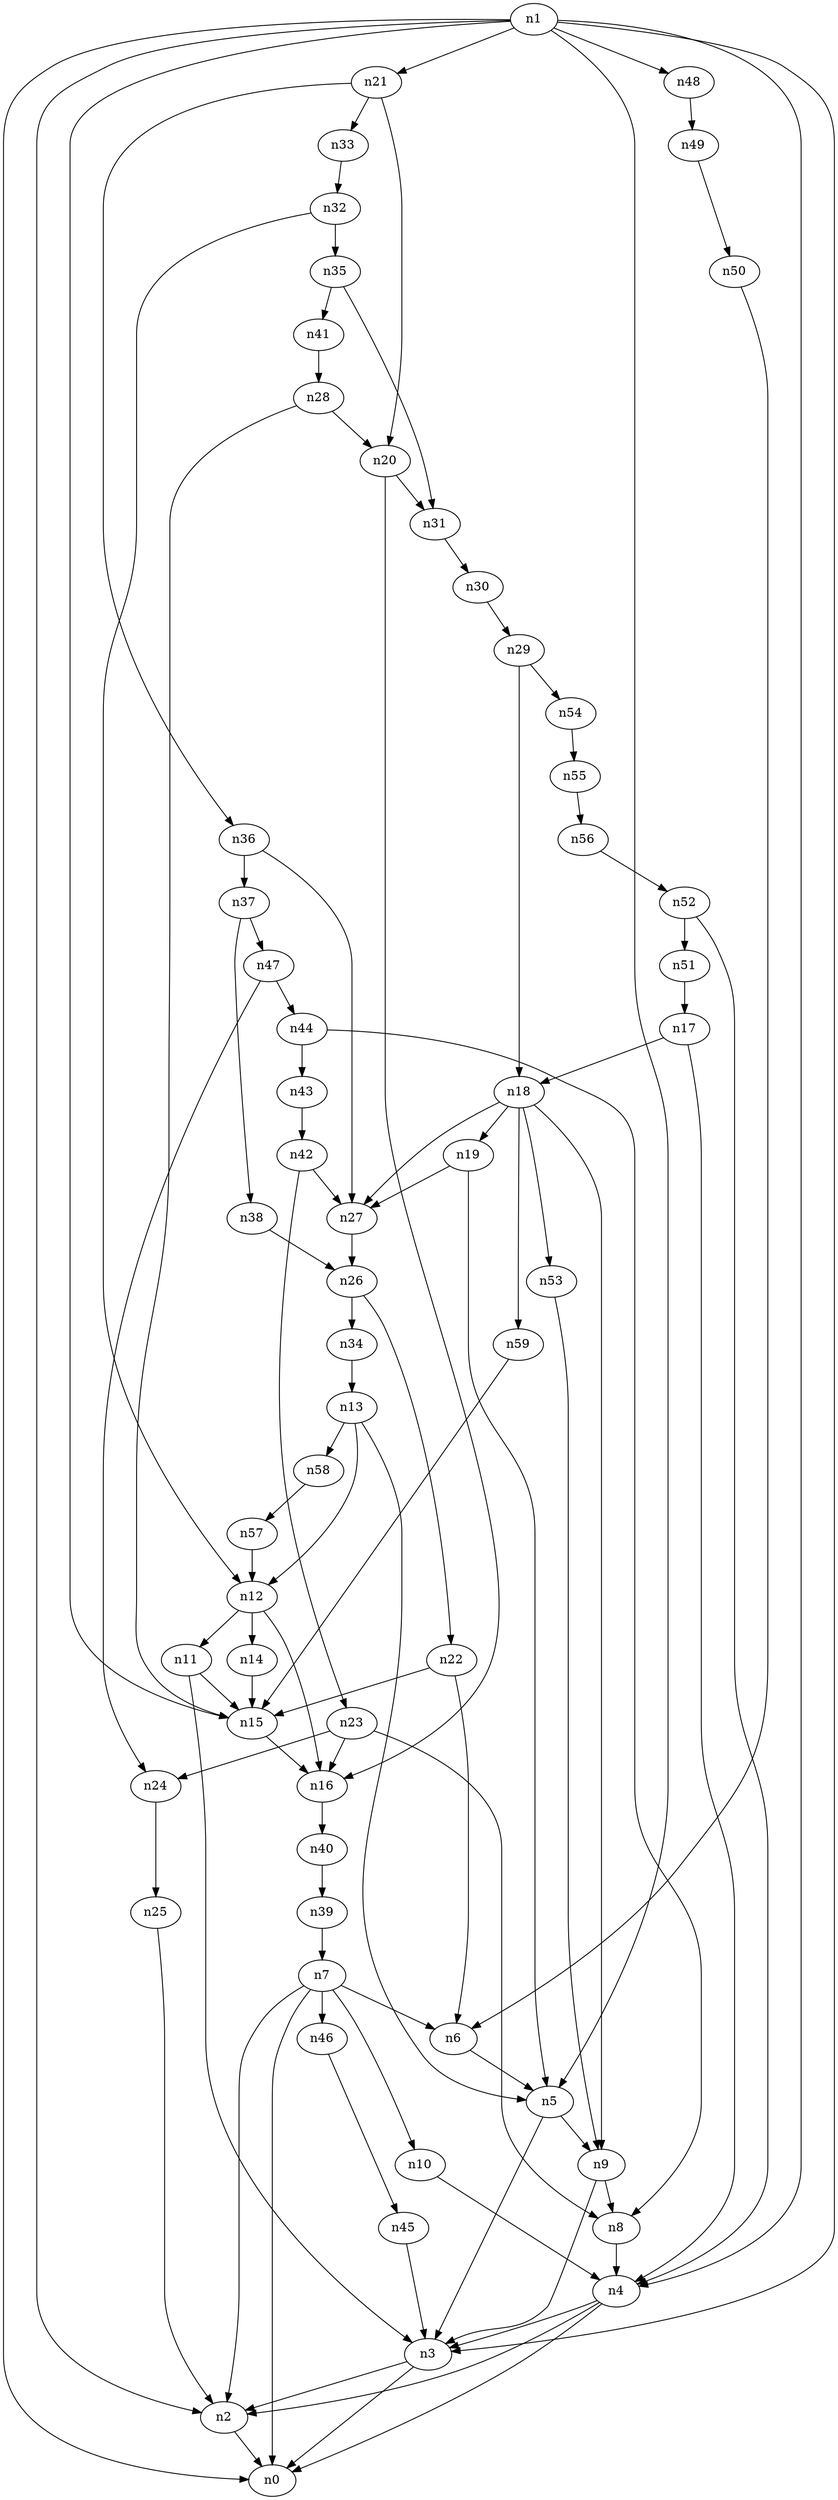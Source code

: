 digraph G {
	n1 -> n0	 [_graphml_id=e0];
	n1 -> n2	 [_graphml_id=e1];
	n1 -> n3	 [_graphml_id=e6];
	n1 -> n4	 [_graphml_id=e9];
	n1 -> n5	 [_graphml_id=e10];
	n1 -> n15	 [_graphml_id=e31];
	n1 -> n21	 [_graphml_id=e38];
	n1 -> n48	 [_graphml_id=e84];
	n2 -> n0	 [_graphml_id=e5];
	n3 -> n0	 [_graphml_id=e8];
	n3 -> n2	 [_graphml_id=e2];
	n4 -> n0	 [_graphml_id=e4];
	n4 -> n2	 [_graphml_id=e7];
	n4 -> n3	 [_graphml_id=e3];
	n5 -> n3	 [_graphml_id=e20];
	n5 -> n9	 [_graphml_id=e16];
	n6 -> n5	 [_graphml_id=e11];
	n7 -> n0	 [_graphml_id=e13];
	n7 -> n2	 [_graphml_id=e19];
	n7 -> n6	 [_graphml_id=e12];
	n7 -> n10	 [_graphml_id=e17];
	n7 -> n46	 [_graphml_id=e80];
	n8 -> n4	 [_graphml_id=e14];
	n9 -> n3	 [_graphml_id=e21];
	n9 -> n8	 [_graphml_id=e15];
	n10 -> n4	 [_graphml_id=e18];
	n11 -> n3	 [_graphml_id=e22];
	n11 -> n15	 [_graphml_id=e28];
	n12 -> n11	 [_graphml_id=e23];
	n12 -> n14	 [_graphml_id=e26];
	n12 -> n16	 [_graphml_id=e30];
	n13 -> n5	 [_graphml_id=e25];
	n13 -> n12	 [_graphml_id=e24];
	n13 -> n58	 [_graphml_id=e100];
	n14 -> n15	 [_graphml_id=e27];
	n15 -> n16	 [_graphml_id=e29];
	n16 -> n40	 [_graphml_id=e70];
	n17 -> n4	 [_graphml_id=e32];
	n17 -> n18	 [_graphml_id=e33];
	n18 -> n9	 [_graphml_id=e41];
	n18 -> n19	 [_graphml_id=e34];
	n18 -> n27	 [_graphml_id=e63];
	n18 -> n53	 [_graphml_id=e91];
	n18 -> n59	 [_graphml_id=e102];
	n19 -> n5	 [_graphml_id=e35];
	n19 -> n27	 [_graphml_id=e48];
	n20 -> n16	 [_graphml_id=e36];
	n20 -> n31	 [_graphml_id=e55];
	n21 -> n20	 [_graphml_id=e37];
	n21 -> n33	 [_graphml_id=e58];
	n21 -> n36	 [_graphml_id=e64];
	n22 -> n6	 [_graphml_id=e40];
	n22 -> n15	 [_graphml_id=e39];
	n23 -> n8	 [_graphml_id=e42];
	n23 -> n16	 [_graphml_id=e51];
	n23 -> n24	 [_graphml_id=e43];
	n24 -> n25	 [_graphml_id=e44];
	n25 -> n2	 [_graphml_id=e45];
	n26 -> n22	 [_graphml_id=e46];
	n26 -> n34	 [_graphml_id=e60];
	n27 -> n26	 [_graphml_id=e47];
	n28 -> n15	 [_graphml_id=e49];
	n28 -> n20	 [_graphml_id=e50];
	n29 -> n18	 [_graphml_id=e52];
	n29 -> n54	 [_graphml_id=e94];
	n30 -> n29	 [_graphml_id=e53];
	n31 -> n30	 [_graphml_id=e54];
	n32 -> n12	 [_graphml_id=e56];
	n32 -> n35	 [_graphml_id=e62];
	n33 -> n32	 [_graphml_id=e57];
	n34 -> n13	 [_graphml_id=e59];
	n35 -> n31	 [_graphml_id=e61];
	n35 -> n41	 [_graphml_id=e71];
	n36 -> n27	 [_graphml_id=e73];
	n36 -> n37	 [_graphml_id=e65];
	n37 -> n38	 [_graphml_id=e66];
	n37 -> n47	 [_graphml_id=e82];
	n38 -> n26	 [_graphml_id=e67];
	n39 -> n7	 [_graphml_id=e68];
	n40 -> n39	 [_graphml_id=e69];
	n41 -> n28	 [_graphml_id=e72];
	n42 -> n23	 [_graphml_id=e74];
	n42 -> n27	 [_graphml_id=e83];
	n43 -> n42	 [_graphml_id=e75];
	n44 -> n8	 [_graphml_id=e77];
	n44 -> n43	 [_graphml_id=e76];
	n45 -> n3	 [_graphml_id=e78];
	n46 -> n45	 [_graphml_id=e79];
	n47 -> n24	 [_graphml_id=e93];
	n47 -> n44	 [_graphml_id=e81];
	n48 -> n49	 [_graphml_id=e85];
	n49 -> n50	 [_graphml_id=e86];
	n50 -> n6	 [_graphml_id=e87];
	n51 -> n17	 [_graphml_id=e88];
	n52 -> n4	 [_graphml_id=e90];
	n52 -> n51	 [_graphml_id=e89];
	n53 -> n9	 [_graphml_id=e92];
	n54 -> n55	 [_graphml_id=e95];
	n55 -> n56	 [_graphml_id=e96];
	n56 -> n52	 [_graphml_id=e97];
	n57 -> n12	 [_graphml_id=e98];
	n58 -> n57	 [_graphml_id=e99];
	n59 -> n15	 [_graphml_id=e101];
}
